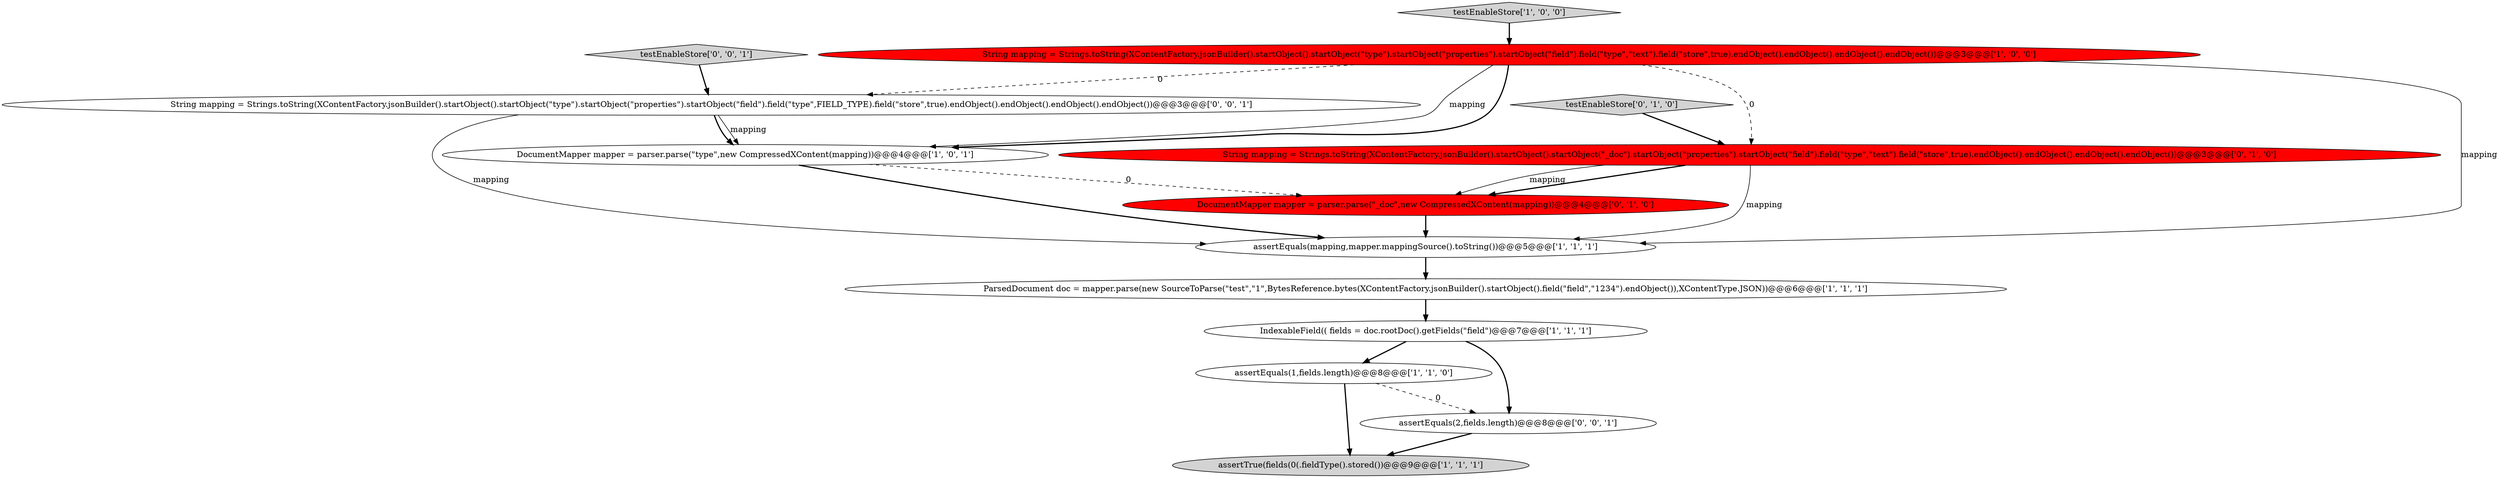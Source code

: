 digraph {
3 [style = filled, label = "assertEquals(1,fields.length)@@@8@@@['1', '1', '0']", fillcolor = white, shape = ellipse image = "AAA0AAABBB1BBB"];
12 [style = filled, label = "testEnableStore['0', '0', '1']", fillcolor = lightgray, shape = diamond image = "AAA0AAABBB3BBB"];
7 [style = filled, label = "testEnableStore['1', '0', '0']", fillcolor = lightgray, shape = diamond image = "AAA0AAABBB1BBB"];
0 [style = filled, label = "DocumentMapper mapper = parser.parse(\"type\",new CompressedXContent(mapping))@@@4@@@['1', '0', '1']", fillcolor = white, shape = ellipse image = "AAA0AAABBB1BBB"];
10 [style = filled, label = "testEnableStore['0', '1', '0']", fillcolor = lightgray, shape = diamond image = "AAA0AAABBB2BBB"];
1 [style = filled, label = "ParsedDocument doc = mapper.parse(new SourceToParse(\"test\",\"1\",BytesReference.bytes(XContentFactory.jsonBuilder().startObject().field(\"field\",\"1234\").endObject()),XContentType.JSON))@@@6@@@['1', '1', '1']", fillcolor = white, shape = ellipse image = "AAA0AAABBB1BBB"];
9 [style = filled, label = "String mapping = Strings.toString(XContentFactory.jsonBuilder().startObject().startObject(\"_doc\").startObject(\"properties\").startObject(\"field\").field(\"type\",\"text\").field(\"store\",true).endObject().endObject().endObject().endObject())@@@3@@@['0', '1', '0']", fillcolor = red, shape = ellipse image = "AAA1AAABBB2BBB"];
8 [style = filled, label = "DocumentMapper mapper = parser.parse(\"_doc\",new CompressedXContent(mapping))@@@4@@@['0', '1', '0']", fillcolor = red, shape = ellipse image = "AAA1AAABBB2BBB"];
13 [style = filled, label = "assertEquals(2,fields.length)@@@8@@@['0', '0', '1']", fillcolor = white, shape = ellipse image = "AAA0AAABBB3BBB"];
6 [style = filled, label = "assertTrue(fields(0(.fieldType().stored())@@@9@@@['1', '1', '1']", fillcolor = lightgray, shape = ellipse image = "AAA0AAABBB1BBB"];
5 [style = filled, label = "String mapping = Strings.toString(XContentFactory.jsonBuilder().startObject().startObject(\"type\").startObject(\"properties\").startObject(\"field\").field(\"type\",\"text\").field(\"store\",true).endObject().endObject().endObject().endObject())@@@3@@@['1', '0', '0']", fillcolor = red, shape = ellipse image = "AAA1AAABBB1BBB"];
11 [style = filled, label = "String mapping = Strings.toString(XContentFactory.jsonBuilder().startObject().startObject(\"type\").startObject(\"properties\").startObject(\"field\").field(\"type\",FIELD_TYPE).field(\"store\",true).endObject().endObject().endObject().endObject())@@@3@@@['0', '0', '1']", fillcolor = white, shape = ellipse image = "AAA0AAABBB3BBB"];
2 [style = filled, label = "IndexableField(( fields = doc.rootDoc().getFields(\"field\")@@@7@@@['1', '1', '1']", fillcolor = white, shape = ellipse image = "AAA0AAABBB1BBB"];
4 [style = filled, label = "assertEquals(mapping,mapper.mappingSource().toString())@@@5@@@['1', '1', '1']", fillcolor = white, shape = ellipse image = "AAA0AAABBB1BBB"];
11->0 [style = solid, label="mapping"];
9->4 [style = solid, label="mapping"];
5->0 [style = solid, label="mapping"];
2->3 [style = bold, label=""];
12->11 [style = bold, label=""];
5->4 [style = solid, label="mapping"];
3->6 [style = bold, label=""];
5->9 [style = dashed, label="0"];
9->8 [style = bold, label=""];
3->13 [style = dashed, label="0"];
2->13 [style = bold, label=""];
9->8 [style = solid, label="mapping"];
7->5 [style = bold, label=""];
11->0 [style = bold, label=""];
5->0 [style = bold, label=""];
5->11 [style = dashed, label="0"];
0->4 [style = bold, label=""];
0->8 [style = dashed, label="0"];
4->1 [style = bold, label=""];
1->2 [style = bold, label=""];
11->4 [style = solid, label="mapping"];
10->9 [style = bold, label=""];
8->4 [style = bold, label=""];
13->6 [style = bold, label=""];
}
